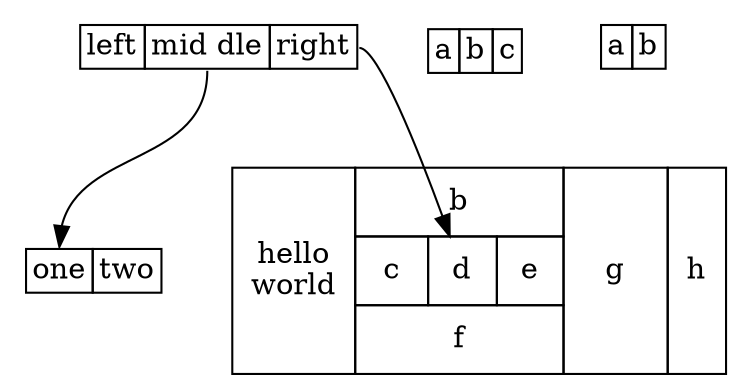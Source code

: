 digraph structs {
    node [shape=plaintext]
    struct1 [label=<
<TABLE BORDER="0" CELLBORDER="1" CELLSPACING="0">
  <TR><TD>left</TD><TD PORT="f1">mid dle</TD><TD PORT="f2">right</TD></TR>
</TABLE>>];
    struct2 [label=<
<TABLE BORDER="0" CELLBORDER="1" CELLSPACING="0">
  <TR><TD PORT="f0">one</TD><TD>two</TD></TR>
</TABLE>>];
    struct3 [label=<
<TABLE BORDER="0" CELLBORDER="1" CELLSPACING="0" CELLPADDING="8">
  <TR>
    <TD ROWSPAN="3">hello<br/>world</TD>
    <TD COLSPAN="3">b</TD>
    <TD ROWSPAN="3" WIDTH="50">g</TD>
    <TD ROWSPAN="3">h</TD>
  </TR>
  <TR>
    <TD>c</TD><TD PORT="here">d</TD><TD>e</TD>
  </TR>
  <TR>
    <TD COLSPAN="3" WIDTH="100">f</TD>
  </TR>
</TABLE>>];

	struct4 [label=<
<TABLE BORDER="0" CELLBORDER="1" CELLSPACING="0">
	<TR>
	<TD BORDER="0"></TD>
	</TR>
	<TR>
	<TD COLSPAN="1">a</TD>
	<TD>b</TD>
	<TD>c</TD>
	</TR>
</TABLE>
	>]
    struct1:f1 -> struct2:f0;
    struct1:f2 -> struct3:here;

	struct5 [label=<
		<table border="0" cellborder="1" cellspacing="0">
		<tr>
		<td>a</td>
		<td>b</td>
		</tr>
		</table>
	>]
}
